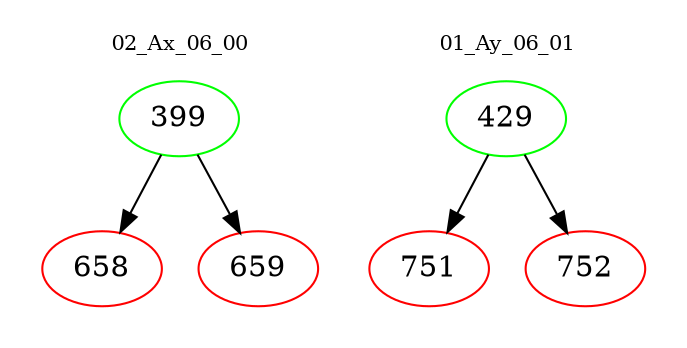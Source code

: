 digraph{
subgraph cluster_0 {
color = white
label = "02_Ax_06_00";
fontsize=10;
T0_399 [label="399", color="green"]
T0_399 -> T0_658 [color="black"]
T0_658 [label="658", color="red"]
T0_399 -> T0_659 [color="black"]
T0_659 [label="659", color="red"]
}
subgraph cluster_1 {
color = white
label = "01_Ay_06_01";
fontsize=10;
T1_429 [label="429", color="green"]
T1_429 -> T1_751 [color="black"]
T1_751 [label="751", color="red"]
T1_429 -> T1_752 [color="black"]
T1_752 [label="752", color="red"]
}
}

